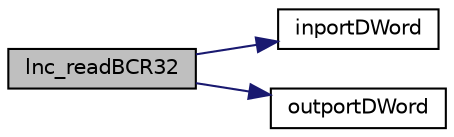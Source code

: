 digraph "lnc_readBCR32"
{
 // LATEX_PDF_SIZE
  edge [fontname="Helvetica",fontsize="10",labelfontname="Helvetica",labelfontsize="10"];
  node [fontname="Helvetica",fontsize="10",shape=record];
  rankdir="LR";
  Node1 [label="lnc_readBCR32",height=0.2,width=0.4,color="black", fillcolor="grey75", style="filled", fontcolor="black",tooltip=" "];
  Node1 -> Node2 [color="midnightblue",fontsize="10",style="solid",fontname="Helvetica"];
  Node2 [label="inportDWord",height=0.2,width=0.4,color="black", fillcolor="white", style="filled",URL="$io_8h.html#a8d6617406b264c7f9e143adab8406791",tooltip="input one double word from specified port"];
  Node1 -> Node3 [color="midnightblue",fontsize="10",style="solid",fontname="Helvetica"];
  Node3 [label="outportDWord",height=0.2,width=0.4,color="black", fillcolor="white", style="filled",URL="$io_8h.html#a2e2ad8d744ae4b35ea37d39dcfea1296",tooltip="outputut one double word to specified port"];
}
